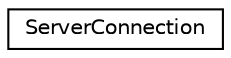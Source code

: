 digraph "Graphical Class Hierarchy"
{
 // LATEX_PDF_SIZE
  edge [fontname="Helvetica",fontsize="10",labelfontname="Helvetica",labelfontsize="10"];
  node [fontname="Helvetica",fontsize="10",shape=record];
  rankdir="LR";
  Node0 [label="ServerConnection",height=0.2,width=0.4,color="black", fillcolor="white", style="filled",URL="$class_server_connection.html",tooltip=" "];
}

